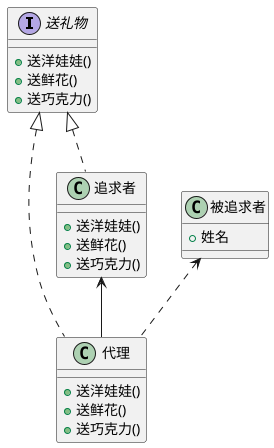 @startuml "7.3"

interface 送礼物 {
    + 送洋娃娃()
    + 送鲜花()
    + 送巧克力()
}

class 被追求者 {
    + 姓名
}

class 代理 implements 送礼物 {
    + 送洋娃娃()
    + 送鲜花()
    + 送巧克力()
}

class 追求者 implements 送礼物 {
    + 送洋娃娃()
    + 送鲜花()
    + 送巧克力()
}

追求者 <-- 代理
被追求者 <.. 代理

@enduml